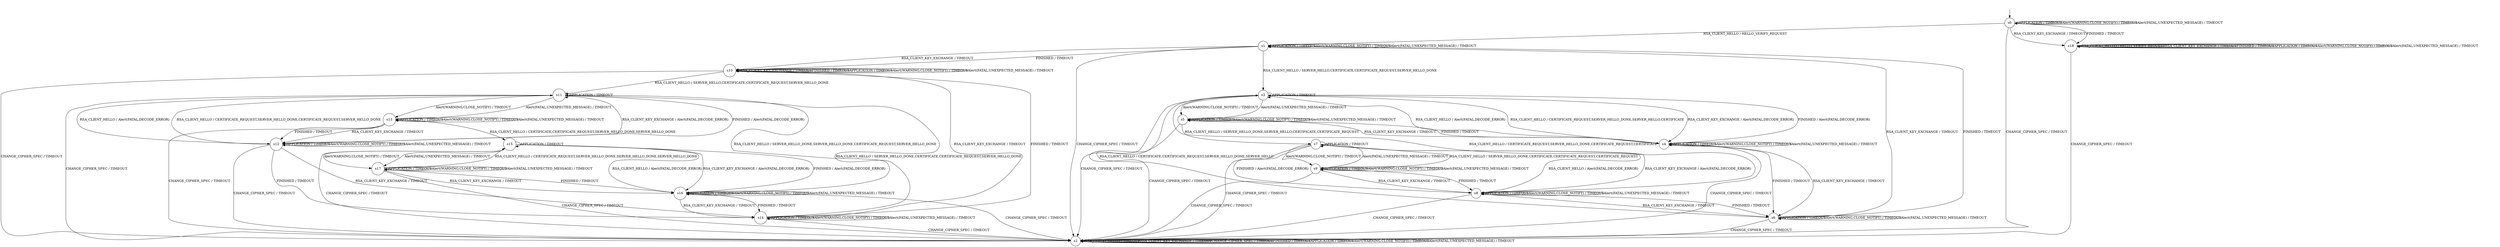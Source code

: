 digraph g {
__start0 [label="" shape="none"];

	s0 [shape="circle" label="s0"];
	s1 [shape="circle" label="s1"];
	s2 [shape="circle" label="s2"];
	s3 [shape="circle" label="s3"];
	s4 [shape="circle" label="s4"];
	s5 [shape="circle" label="s5"];
	s6 [shape="circle" label="s6"];
	s7 [shape="circle" label="s7"];
	s8 [shape="circle" label="s8"];
	s9 [shape="circle" label="s9"];
	s10 [shape="circle" label="s10"];
	s11 [shape="circle" label="s11"];
	s12 [shape="circle" label="s12"];
	s13 [shape="circle" label="s13"];
	s14 [shape="circle" label="s14"];
	s15 [shape="circle" label="s15"];
	s16 [shape="circle" label="s16"];
	s17 [shape="circle" label="s17"];
	s18 [shape="circle" label="s18"];
	s0 -> s1 [label="RSA_CLIENT_HELLO / HELLO_VERIFY_REQUEST"];
	s0 -> s18 [label="RSA_CLIENT_KEY_EXCHANGE / TIMEOUT"];
	s0 -> s2 [label="CHANGE_CIPHER_SPEC / TIMEOUT"];
	s0 -> s18 [label="FINISHED / TIMEOUT"];
	s0 -> s0 [label="APPLICATION / TIMEOUT"];
	s0 -> s0 [label="Alert(WARNING,CLOSE_NOTIFY) / TIMEOUT"];
	s0 -> s0 [label="Alert(FATAL,UNEXPECTED_MESSAGE) / TIMEOUT"];
	s1 -> s3 [label="RSA_CLIENT_HELLO / SERVER_HELLO,CERTIFICATE,CERTIFICATE_REQUEST,SERVER_HELLO_DONE"];
	s1 -> s10 [label="RSA_CLIENT_KEY_EXCHANGE / TIMEOUT"];
	s1 -> s2 [label="CHANGE_CIPHER_SPEC / TIMEOUT"];
	s1 -> s10 [label="FINISHED / TIMEOUT"];
	s1 -> s1 [label="APPLICATION / TIMEOUT"];
	s1 -> s1 [label="Alert(WARNING,CLOSE_NOTIFY) / TIMEOUT"];
	s1 -> s1 [label="Alert(FATAL,UNEXPECTED_MESSAGE) / TIMEOUT"];
	s2 -> s2 [label="RSA_CLIENT_HELLO / TIMEOUT"];
	s2 -> s2 [label="RSA_CLIENT_KEY_EXCHANGE / TIMEOUT"];
	s2 -> s2 [label="CHANGE_CIPHER_SPEC / TIMEOUT"];
	s2 -> s2 [label="FINISHED / TIMEOUT"];
	s2 -> s2 [label="APPLICATION / TIMEOUT"];
	s2 -> s2 [label="Alert(WARNING,CLOSE_NOTIFY) / TIMEOUT"];
	s2 -> s2 [label="Alert(FATAL,UNEXPECTED_MESSAGE) / TIMEOUT"];
	s3 -> s4 [label="RSA_CLIENT_HELLO / Alert(FATAL,DECODE_ERROR)"];
	s3 -> s4 [label="RSA_CLIENT_KEY_EXCHANGE / Alert(FATAL,DECODE_ERROR)"];
	s3 -> s2 [label="CHANGE_CIPHER_SPEC / TIMEOUT"];
	s3 -> s4 [label="FINISHED / Alert(FATAL,DECODE_ERROR)"];
	s3 -> s3 [label="APPLICATION / TIMEOUT"];
	s3 -> s5 [label="Alert(WARNING,CLOSE_NOTIFY) / TIMEOUT"];
	s3 -> s5 [label="Alert(FATAL,UNEXPECTED_MESSAGE) / TIMEOUT"];
	s4 -> s3 [label="RSA_CLIENT_HELLO / CERTIFICATE_REQUEST,SERVER_HELLO_DONE,SERVER_HELLO,CERTIFICATE"];
	s4 -> s6 [label="RSA_CLIENT_KEY_EXCHANGE / TIMEOUT"];
	s4 -> s2 [label="CHANGE_CIPHER_SPEC / TIMEOUT"];
	s4 -> s6 [label="FINISHED / TIMEOUT"];
	s4 -> s4 [label="APPLICATION / TIMEOUT"];
	s4 -> s4 [label="Alert(WARNING,CLOSE_NOTIFY) / TIMEOUT"];
	s4 -> s4 [label="Alert(FATAL,UNEXPECTED_MESSAGE) / TIMEOUT"];
	s5 -> s7 [label="RSA_CLIENT_HELLO / SERVER_HELLO_DONE,SERVER_HELLO,CERTIFICATE,CERTIFICATE_REQUEST"];
	s5 -> s4 [label="RSA_CLIENT_KEY_EXCHANGE / TIMEOUT"];
	s5 -> s2 [label="CHANGE_CIPHER_SPEC / TIMEOUT"];
	s5 -> s4 [label="FINISHED / TIMEOUT"];
	s5 -> s5 [label="APPLICATION / TIMEOUT"];
	s5 -> s5 [label="Alert(WARNING,CLOSE_NOTIFY) / TIMEOUT"];
	s5 -> s5 [label="Alert(FATAL,UNEXPECTED_MESSAGE) / TIMEOUT"];
	s6 -> s3 [label="RSA_CLIENT_HELLO / CERTIFICATE,CERTIFICATE_REQUEST,SERVER_HELLO_DONE,SERVER_HELLO"];
	s6 -> s1 [label="RSA_CLIENT_KEY_EXCHANGE / TIMEOUT"];
	s6 -> s2 [label="CHANGE_CIPHER_SPEC / TIMEOUT"];
	s6 -> s1 [label="FINISHED / TIMEOUT"];
	s6 -> s6 [label="APPLICATION / TIMEOUT"];
	s6 -> s6 [label="Alert(WARNING,CLOSE_NOTIFY) / TIMEOUT"];
	s6 -> s6 [label="Alert(FATAL,UNEXPECTED_MESSAGE) / TIMEOUT"];
	s7 -> s8 [label="RSA_CLIENT_HELLO / Alert(FATAL,DECODE_ERROR)"];
	s7 -> s8 [label="RSA_CLIENT_KEY_EXCHANGE / Alert(FATAL,DECODE_ERROR)"];
	s7 -> s2 [label="CHANGE_CIPHER_SPEC / TIMEOUT"];
	s7 -> s8 [label="FINISHED / Alert(FATAL,DECODE_ERROR)"];
	s7 -> s7 [label="APPLICATION / TIMEOUT"];
	s7 -> s9 [label="Alert(WARNING,CLOSE_NOTIFY) / TIMEOUT"];
	s7 -> s9 [label="Alert(FATAL,UNEXPECTED_MESSAGE) / TIMEOUT"];
	s8 -> s3 [label="RSA_CLIENT_HELLO / CERTIFICATE_REQUEST,SERVER_HELLO_DONE,CERTIFICATE_REQUEST,CERTIFICATE"];
	s8 -> s6 [label="RSA_CLIENT_KEY_EXCHANGE / TIMEOUT"];
	s8 -> s2 [label="CHANGE_CIPHER_SPEC / TIMEOUT"];
	s8 -> s6 [label="FINISHED / TIMEOUT"];
	s8 -> s8 [label="APPLICATION / TIMEOUT"];
	s8 -> s8 [label="Alert(WARNING,CLOSE_NOTIFY) / TIMEOUT"];
	s8 -> s8 [label="Alert(FATAL,UNEXPECTED_MESSAGE) / TIMEOUT"];
	s9 -> s7 [label="RSA_CLIENT_HELLO / SERVER_HELLO_DONE,CERTIFICATE,CERTIFICATE_REQUEST,CERTIFICATE_REQUEST"];
	s9 -> s8 [label="RSA_CLIENT_KEY_EXCHANGE / TIMEOUT"];
	s9 -> s2 [label="CHANGE_CIPHER_SPEC / TIMEOUT"];
	s9 -> s8 [label="FINISHED / TIMEOUT"];
	s9 -> s9 [label="APPLICATION / TIMEOUT"];
	s9 -> s9 [label="Alert(WARNING,CLOSE_NOTIFY) / TIMEOUT"];
	s9 -> s9 [label="Alert(FATAL,UNEXPECTED_MESSAGE) / TIMEOUT"];
	s10 -> s11 [label="RSA_CLIENT_HELLO / SERVER_HELLO,CERTIFICATE,CERTIFICATE_REQUEST,SERVER_HELLO_DONE"];
	s10 -> s10 [label="RSA_CLIENT_KEY_EXCHANGE / TIMEOUT"];
	s10 -> s2 [label="CHANGE_CIPHER_SPEC / TIMEOUT"];
	s10 -> s10 [label="FINISHED / TIMEOUT"];
	s10 -> s10 [label="APPLICATION / TIMEOUT"];
	s10 -> s10 [label="Alert(WARNING,CLOSE_NOTIFY) / TIMEOUT"];
	s10 -> s10 [label="Alert(FATAL,UNEXPECTED_MESSAGE) / TIMEOUT"];
	s11 -> s12 [label="RSA_CLIENT_HELLO / Alert(FATAL,DECODE_ERROR)"];
	s11 -> s12 [label="RSA_CLIENT_KEY_EXCHANGE / Alert(FATAL,DECODE_ERROR)"];
	s11 -> s2 [label="CHANGE_CIPHER_SPEC / TIMEOUT"];
	s11 -> s12 [label="FINISHED / Alert(FATAL,DECODE_ERROR)"];
	s11 -> s11 [label="APPLICATION / TIMEOUT"];
	s11 -> s13 [label="Alert(WARNING,CLOSE_NOTIFY) / TIMEOUT"];
	s11 -> s13 [label="Alert(FATAL,UNEXPECTED_MESSAGE) / TIMEOUT"];
	s12 -> s11 [label="RSA_CLIENT_HELLO / CERTIFICATE_REQUEST,SERVER_HELLO_DONE,CERTIFICATE_REQUEST,SERVER_HELLO_DONE"];
	s12 -> s14 [label="RSA_CLIENT_KEY_EXCHANGE / TIMEOUT"];
	s12 -> s2 [label="CHANGE_CIPHER_SPEC / TIMEOUT"];
	s12 -> s14 [label="FINISHED / TIMEOUT"];
	s12 -> s12 [label="APPLICATION / TIMEOUT"];
	s12 -> s12 [label="Alert(WARNING,CLOSE_NOTIFY) / TIMEOUT"];
	s12 -> s12 [label="Alert(FATAL,UNEXPECTED_MESSAGE) / TIMEOUT"];
	s13 -> s15 [label="RSA_CLIENT_HELLO / CERTIFICATE,CERTIFICATE_REQUEST,SERVER_HELLO_DONE,SERVER_HELLO_DONE"];
	s13 -> s12 [label="RSA_CLIENT_KEY_EXCHANGE / TIMEOUT"];
	s13 -> s2 [label="CHANGE_CIPHER_SPEC / TIMEOUT"];
	s13 -> s12 [label="FINISHED / TIMEOUT"];
	s13 -> s13 [label="APPLICATION / TIMEOUT"];
	s13 -> s13 [label="Alert(WARNING,CLOSE_NOTIFY) / TIMEOUT"];
	s13 -> s13 [label="Alert(FATAL,UNEXPECTED_MESSAGE) / TIMEOUT"];
	s14 -> s11 [label="RSA_CLIENT_HELLO / SERVER_HELLO_DONE,CERTIFICATE,CERTIFICATE_REQUEST,SERVER_HELLO_DONE"];
	s14 -> s10 [label="RSA_CLIENT_KEY_EXCHANGE / TIMEOUT"];
	s14 -> s2 [label="CHANGE_CIPHER_SPEC / TIMEOUT"];
	s14 -> s10 [label="FINISHED / TIMEOUT"];
	s14 -> s14 [label="APPLICATION / TIMEOUT"];
	s14 -> s14 [label="Alert(WARNING,CLOSE_NOTIFY) / TIMEOUT"];
	s14 -> s14 [label="Alert(FATAL,UNEXPECTED_MESSAGE) / TIMEOUT"];
	s15 -> s16 [label="RSA_CLIENT_HELLO / Alert(FATAL,DECODE_ERROR)"];
	s15 -> s16 [label="RSA_CLIENT_KEY_EXCHANGE / Alert(FATAL,DECODE_ERROR)"];
	s15 -> s2 [label="CHANGE_CIPHER_SPEC / TIMEOUT"];
	s15 -> s16 [label="FINISHED / Alert(FATAL,DECODE_ERROR)"];
	s15 -> s15 [label="APPLICATION / TIMEOUT"];
	s15 -> s17 [label="Alert(WARNING,CLOSE_NOTIFY) / TIMEOUT"];
	s15 -> s17 [label="Alert(FATAL,UNEXPECTED_MESSAGE) / TIMEOUT"];
	s16 -> s11 [label="RSA_CLIENT_HELLO / SERVER_HELLO_DONE,SERVER_HELLO_DONE,CERTIFICATE_REQUEST,SERVER_HELLO_DONE"];
	s16 -> s14 [label="RSA_CLIENT_KEY_EXCHANGE / TIMEOUT"];
	s16 -> s2 [label="CHANGE_CIPHER_SPEC / TIMEOUT"];
	s16 -> s14 [label="FINISHED / TIMEOUT"];
	s16 -> s16 [label="APPLICATION / TIMEOUT"];
	s16 -> s16 [label="Alert(WARNING,CLOSE_NOTIFY) / TIMEOUT"];
	s16 -> s16 [label="Alert(FATAL,UNEXPECTED_MESSAGE) / TIMEOUT"];
	s17 -> s15 [label="RSA_CLIENT_HELLO / CERTIFICATE_REQUEST,SERVER_HELLO_DONE,SERVER_HELLO_DONE,SERVER_HELLO_DONE"];
	s17 -> s16 [label="RSA_CLIENT_KEY_EXCHANGE / TIMEOUT"];
	s17 -> s2 [label="CHANGE_CIPHER_SPEC / TIMEOUT"];
	s17 -> s16 [label="FINISHED / TIMEOUT"];
	s17 -> s17 [label="APPLICATION / TIMEOUT"];
	s17 -> s17 [label="Alert(WARNING,CLOSE_NOTIFY) / TIMEOUT"];
	s17 -> s17 [label="Alert(FATAL,UNEXPECTED_MESSAGE) / TIMEOUT"];
	s18 -> s18 [label="RSA_CLIENT_HELLO / HELLO_VERIFY_REQUEST"];
	s18 -> s18 [label="RSA_CLIENT_KEY_EXCHANGE / TIMEOUT"];
	s18 -> s2 [label="CHANGE_CIPHER_SPEC / TIMEOUT"];
	s18 -> s18 [label="FINISHED / TIMEOUT"];
	s18 -> s18 [label="APPLICATION / TIMEOUT"];
	s18 -> s18 [label="Alert(WARNING,CLOSE_NOTIFY) / TIMEOUT"];
	s18 -> s18 [label="Alert(FATAL,UNEXPECTED_MESSAGE) / TIMEOUT"];

__start0 -> s0;
}
